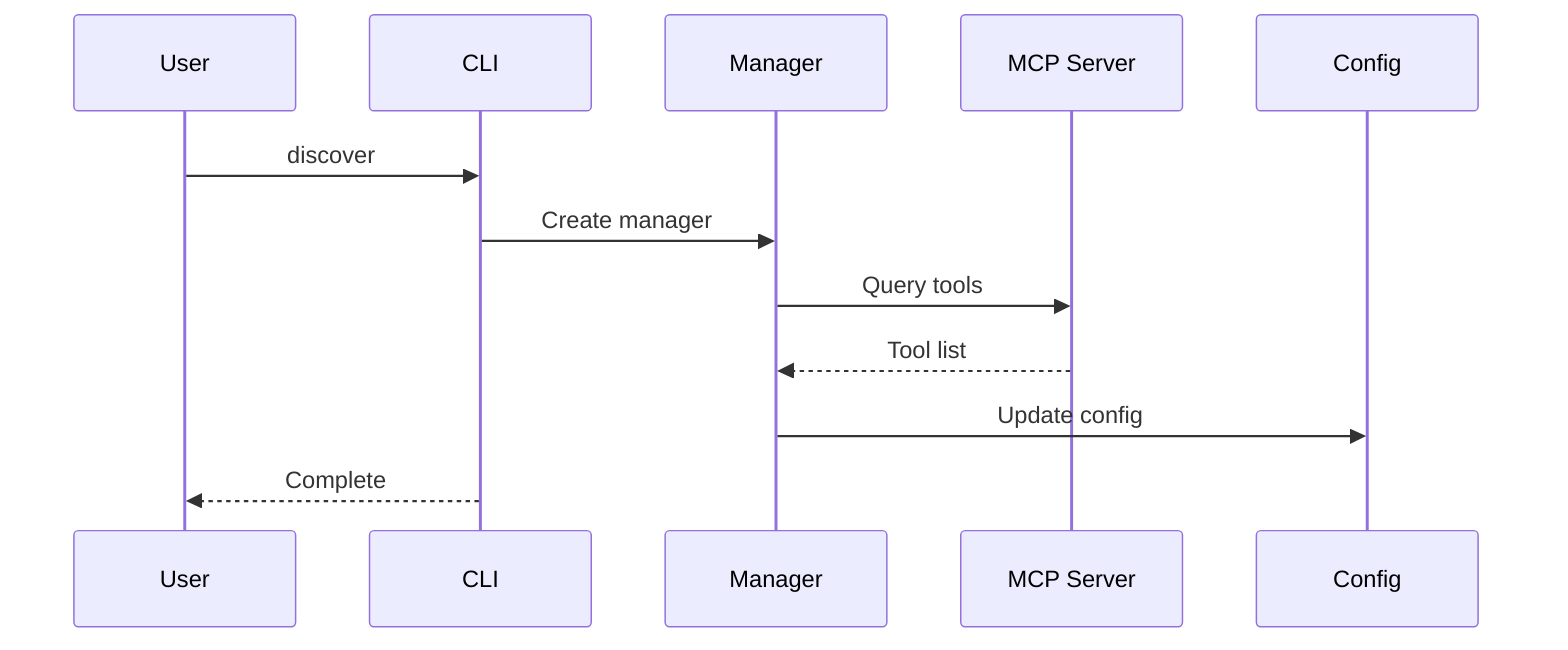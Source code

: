 sequenceDiagram
    participant U as User
    participant CLI as CLI
    participant MGR as Manager
    participant MCP as MCP Server
    participant CONFIG as Config
    
    U->>CLI: discover
    CLI->>MGR: Create manager
    MGR->>MCP: Query tools
    MCP-->>MGR: Tool list
    MGR->>CONFIG: Update config
    CLI-->>U: Complete